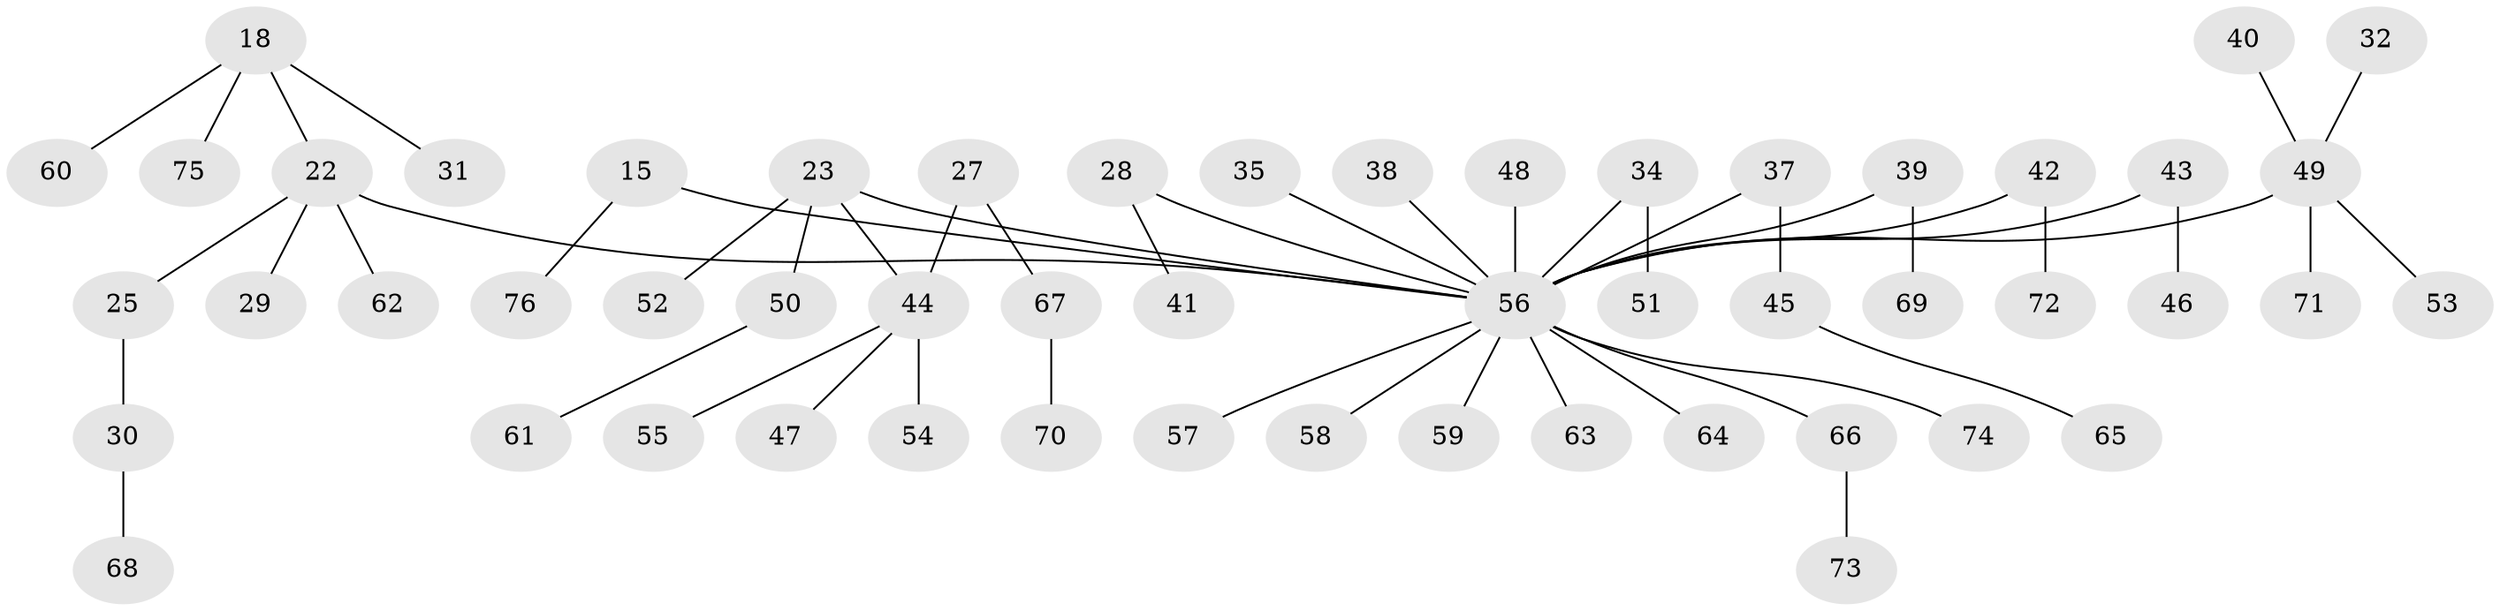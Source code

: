 // original degree distribution, {3: 0.13157894736842105, 7: 0.013157894736842105, 6: 0.013157894736842105, 2: 0.2894736842105263, 4: 0.09210526315789473, 1: 0.4605263157894737}
// Generated by graph-tools (version 1.1) at 2025/56/03/04/25 21:56:32]
// undirected, 53 vertices, 52 edges
graph export_dot {
graph [start="1"]
  node [color=gray90,style=filled];
  15;
  18;
  22 [super="+16"];
  23;
  25;
  27;
  28;
  29;
  30;
  31;
  32;
  34;
  35;
  37;
  38;
  39;
  40;
  41;
  42;
  43;
  44 [super="+24"];
  45;
  46;
  47;
  48;
  49 [super="+20+26"];
  50;
  51;
  52;
  53;
  54;
  55;
  56 [super="+36+21"];
  57;
  58;
  59;
  60;
  61;
  62;
  63;
  64;
  65;
  66;
  67;
  68;
  69;
  70;
  71;
  72;
  73;
  74;
  75;
  76;
  15 -- 76;
  15 -- 56;
  18 -- 31;
  18 -- 60;
  18 -- 75;
  18 -- 22;
  22 -- 29;
  22 -- 62;
  22 -- 25;
  22 -- 56;
  23 -- 50;
  23 -- 52;
  23 -- 44;
  23 -- 56;
  25 -- 30;
  27 -- 67;
  27 -- 44;
  28 -- 41;
  28 -- 56;
  30 -- 68;
  32 -- 49;
  34 -- 51;
  34 -- 56;
  35 -- 56;
  37 -- 45;
  37 -- 56;
  38 -- 56;
  39 -- 69;
  39 -- 56;
  40 -- 49;
  42 -- 72;
  42 -- 56;
  43 -- 46;
  43 -- 56;
  44 -- 54;
  44 -- 55;
  44 -- 47;
  45 -- 65;
  48 -- 56;
  49 -- 53;
  49 -- 71;
  49 -- 56;
  50 -- 61;
  56 -- 57;
  56 -- 58;
  56 -- 64;
  56 -- 66;
  56 -- 59;
  56 -- 63;
  56 -- 74;
  66 -- 73;
  67 -- 70;
}
